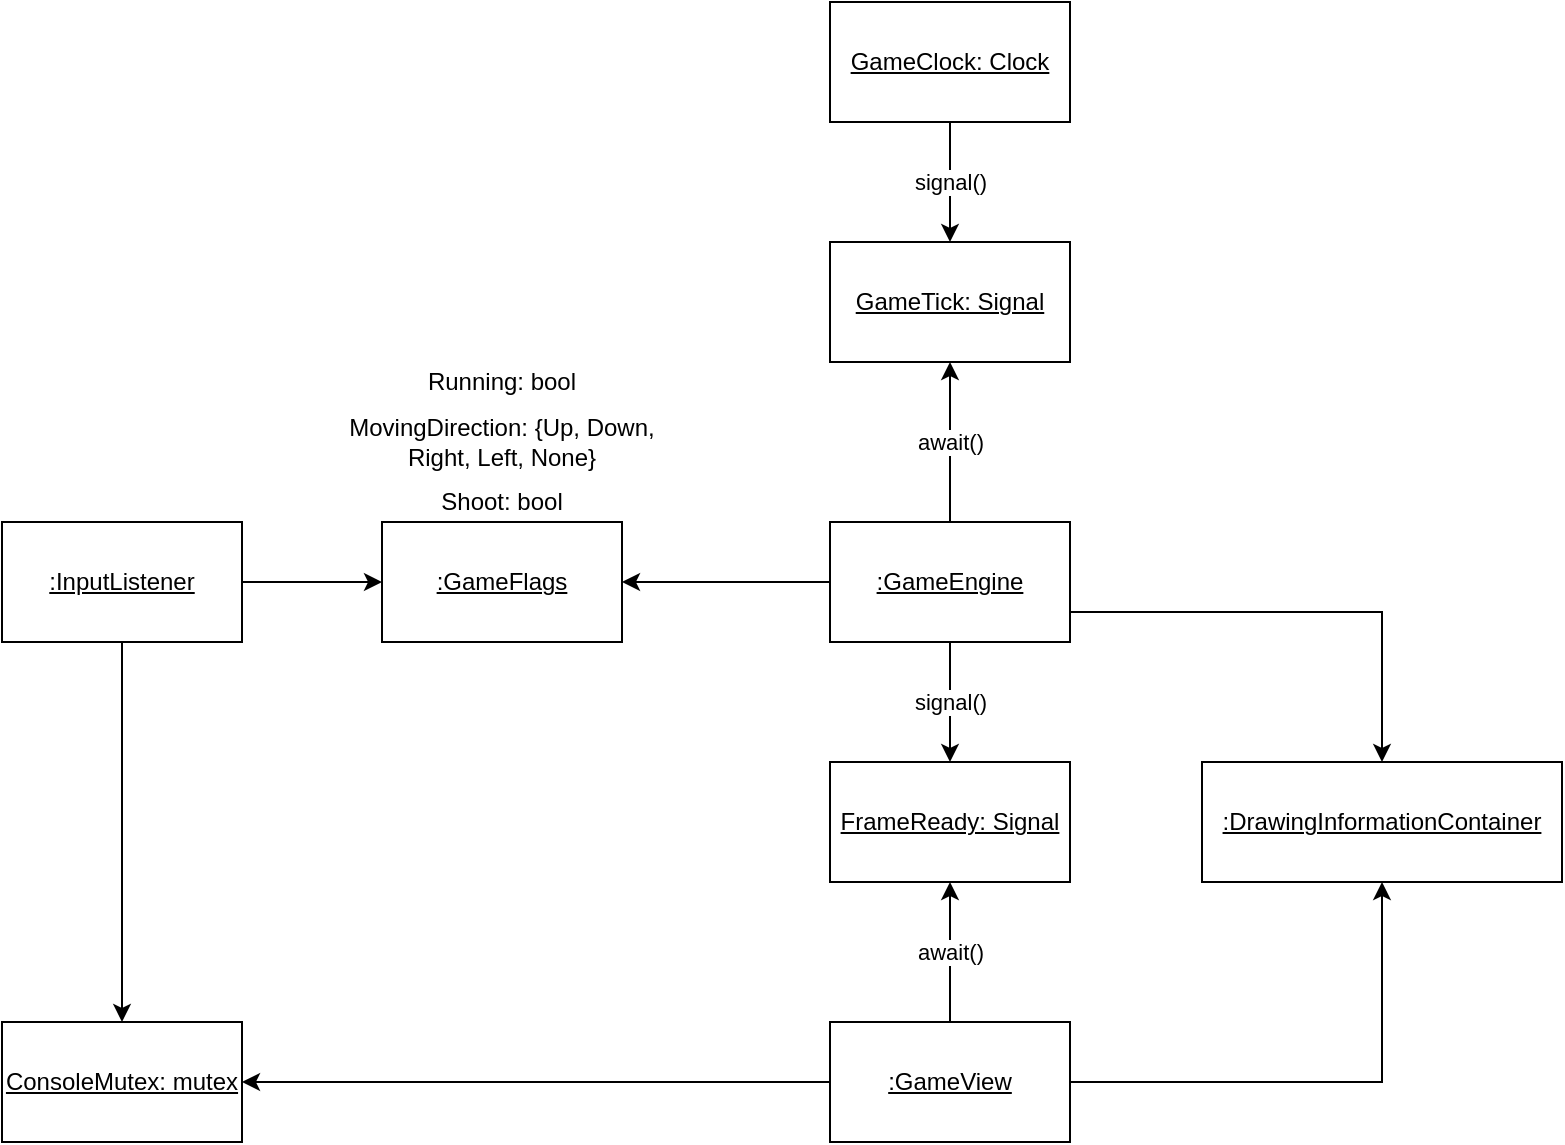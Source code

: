 <mxfile version="15.2.7" type="device"><diagram id="PiY4jH-hWLi42LPD4w1u" name="Seite-1"><mxGraphModel dx="1645" dy="603" grid="1" gridSize="10" guides="1" tooltips="1" connect="1" arrows="1" fold="1" page="1" pageScale="1" pageWidth="827" pageHeight="1169" math="0" shadow="0"><root><mxCell id="0"/><mxCell id="1" parent="0"/><mxCell id="Yzc0UHefG0f3rSpo9Pri-4" value="signal()" style="edgeStyle=orthogonalEdgeStyle;rounded=0;orthogonalLoop=1;jettySize=auto;html=1;entryX=0.5;entryY=0;entryDx=0;entryDy=0;" edge="1" parent="1" source="Yzc0UHefG0f3rSpo9Pri-1" target="Yzc0UHefG0f3rSpo9Pri-2"><mxGeometry relative="1" as="geometry"/></mxCell><mxCell id="Yzc0UHefG0f3rSpo9Pri-1" value="&lt;u&gt;GameClock: Clock&lt;/u&gt;" style="rounded=0;whiteSpace=wrap;html=1;" vertex="1" parent="1"><mxGeometry x="354" y="60" width="120" height="60" as="geometry"/></mxCell><mxCell id="Yzc0UHefG0f3rSpo9Pri-2" value="&lt;u&gt;GameTick: Signal&lt;/u&gt;" style="rounded=0;whiteSpace=wrap;html=1;" vertex="1" parent="1"><mxGeometry x="354" y="180" width="120" height="60" as="geometry"/></mxCell><mxCell id="Yzc0UHefG0f3rSpo9Pri-5" value="await()" style="edgeStyle=orthogonalEdgeStyle;rounded=0;orthogonalLoop=1;jettySize=auto;html=1;exitX=0.5;exitY=0;exitDx=0;exitDy=0;entryX=0.5;entryY=1;entryDx=0;entryDy=0;" edge="1" parent="1" source="Yzc0UHefG0f3rSpo9Pri-3" target="Yzc0UHefG0f3rSpo9Pri-2"><mxGeometry relative="1" as="geometry"/></mxCell><mxCell id="Yzc0UHefG0f3rSpo9Pri-8" value="signal()" style="edgeStyle=orthogonalEdgeStyle;rounded=0;orthogonalLoop=1;jettySize=auto;html=1;exitX=0.5;exitY=1;exitDx=0;exitDy=0;entryX=0.5;entryY=0;entryDx=0;entryDy=0;" edge="1" parent="1" source="Yzc0UHefG0f3rSpo9Pri-3" target="Yzc0UHefG0f3rSpo9Pri-6"><mxGeometry relative="1" as="geometry"/></mxCell><mxCell id="Yzc0UHefG0f3rSpo9Pri-14" style="edgeStyle=orthogonalEdgeStyle;rounded=0;orthogonalLoop=1;jettySize=auto;html=1;exitX=1;exitY=0.75;exitDx=0;exitDy=0;entryX=0.5;entryY=0;entryDx=0;entryDy=0;" edge="1" parent="1" source="Yzc0UHefG0f3rSpo9Pri-3" target="Yzc0UHefG0f3rSpo9Pri-12"><mxGeometry relative="1" as="geometry"/></mxCell><mxCell id="Yzc0UHefG0f3rSpo9Pri-21" style="edgeStyle=orthogonalEdgeStyle;rounded=0;orthogonalLoop=1;jettySize=auto;html=1;entryX=1;entryY=0.5;entryDx=0;entryDy=0;" edge="1" parent="1" source="Yzc0UHefG0f3rSpo9Pri-3" target="Yzc0UHefG0f3rSpo9Pri-15"><mxGeometry relative="1" as="geometry"/></mxCell><mxCell id="Yzc0UHefG0f3rSpo9Pri-3" value="&lt;u&gt;:GameEngine&lt;/u&gt;" style="rounded=0;whiteSpace=wrap;html=1;" vertex="1" parent="1"><mxGeometry x="354" y="320" width="120" height="60" as="geometry"/></mxCell><mxCell id="Yzc0UHefG0f3rSpo9Pri-6" value="&lt;u&gt;FrameReady: Signal&lt;/u&gt;" style="rounded=0;whiteSpace=wrap;html=1;" vertex="1" parent="1"><mxGeometry x="354" y="440" width="120" height="60" as="geometry"/></mxCell><mxCell id="Yzc0UHefG0f3rSpo9Pri-10" value="await()" style="edgeStyle=orthogonalEdgeStyle;rounded=0;orthogonalLoop=1;jettySize=auto;html=1;exitX=0.5;exitY=0;exitDx=0;exitDy=0;entryX=0.5;entryY=1;entryDx=0;entryDy=0;" edge="1" parent="1" source="Yzc0UHefG0f3rSpo9Pri-9" target="Yzc0UHefG0f3rSpo9Pri-6"><mxGeometry relative="1" as="geometry"/></mxCell><mxCell id="Yzc0UHefG0f3rSpo9Pri-13" style="edgeStyle=orthogonalEdgeStyle;rounded=0;orthogonalLoop=1;jettySize=auto;html=1;exitX=1;exitY=0.5;exitDx=0;exitDy=0;entryX=0.5;entryY=1;entryDx=0;entryDy=0;" edge="1" parent="1" source="Yzc0UHefG0f3rSpo9Pri-9" target="Yzc0UHefG0f3rSpo9Pri-12"><mxGeometry relative="1" as="geometry"/></mxCell><mxCell id="Yzc0UHefG0f3rSpo9Pri-25" style="edgeStyle=orthogonalEdgeStyle;rounded=0;orthogonalLoop=1;jettySize=auto;html=1;exitX=0;exitY=0.5;exitDx=0;exitDy=0;entryX=1;entryY=0.5;entryDx=0;entryDy=0;" edge="1" parent="1" source="Yzc0UHefG0f3rSpo9Pri-9" target="Yzc0UHefG0f3rSpo9Pri-23"><mxGeometry relative="1" as="geometry"/></mxCell><mxCell id="Yzc0UHefG0f3rSpo9Pri-9" value="&lt;u&gt;:GameView&lt;/u&gt;" style="rounded=0;whiteSpace=wrap;html=1;" vertex="1" parent="1"><mxGeometry x="354" y="570" width="120" height="60" as="geometry"/></mxCell><mxCell id="Yzc0UHefG0f3rSpo9Pri-12" value="&lt;u&gt;:DrawingInformationContainer&lt;/u&gt;" style="rounded=0;whiteSpace=wrap;html=1;" vertex="1" parent="1"><mxGeometry x="540" y="440" width="180" height="60" as="geometry"/></mxCell><mxCell id="Yzc0UHefG0f3rSpo9Pri-15" value="&lt;u&gt;:GameFlags&lt;/u&gt;" style="rounded=0;whiteSpace=wrap;html=1;" vertex="1" parent="1"><mxGeometry x="130" y="320" width="120" height="60" as="geometry"/></mxCell><mxCell id="Yzc0UHefG0f3rSpo9Pri-17" style="edgeStyle=orthogonalEdgeStyle;rounded=0;orthogonalLoop=1;jettySize=auto;html=1;" edge="1" parent="1" source="Yzc0UHefG0f3rSpo9Pri-16" target="Yzc0UHefG0f3rSpo9Pri-15"><mxGeometry relative="1" as="geometry"/></mxCell><mxCell id="Yzc0UHefG0f3rSpo9Pri-24" style="edgeStyle=orthogonalEdgeStyle;rounded=0;orthogonalLoop=1;jettySize=auto;html=1;exitX=0.5;exitY=1;exitDx=0;exitDy=0;entryX=0.5;entryY=0;entryDx=0;entryDy=0;" edge="1" parent="1" source="Yzc0UHefG0f3rSpo9Pri-16" target="Yzc0UHefG0f3rSpo9Pri-23"><mxGeometry relative="1" as="geometry"/></mxCell><mxCell id="Yzc0UHefG0f3rSpo9Pri-16" value="&lt;u&gt;:InputListener&lt;/u&gt;" style="rounded=0;whiteSpace=wrap;html=1;" vertex="1" parent="1"><mxGeometry x="-60" y="320" width="120" height="60" as="geometry"/></mxCell><mxCell id="Yzc0UHefG0f3rSpo9Pri-18" value="MovingDirection: {Up, Down, Right, Left, None}" style="text;html=1;strokeColor=none;fillColor=none;align=center;verticalAlign=middle;whiteSpace=wrap;rounded=0;" vertex="1" parent="1"><mxGeometry x="110" y="270" width="160" height="20" as="geometry"/></mxCell><mxCell id="Yzc0UHefG0f3rSpo9Pri-20" value="Shoot: bool" style="text;html=1;strokeColor=none;fillColor=none;align=center;verticalAlign=middle;whiteSpace=wrap;rounded=0;" vertex="1" parent="1"><mxGeometry x="130" y="300" width="120" height="20" as="geometry"/></mxCell><mxCell id="Yzc0UHefG0f3rSpo9Pri-22" value="Running: bool" style="text;html=1;strokeColor=none;fillColor=none;align=center;verticalAlign=middle;whiteSpace=wrap;rounded=0;" vertex="1" parent="1"><mxGeometry x="130" y="240" width="120" height="20" as="geometry"/></mxCell><mxCell id="Yzc0UHefG0f3rSpo9Pri-23" value="&lt;u&gt;ConsoleMutex: mutex&lt;/u&gt;" style="rounded=0;whiteSpace=wrap;html=1;" vertex="1" parent="1"><mxGeometry x="-60" y="570" width="120" height="60" as="geometry"/></mxCell></root></mxGraphModel></diagram></mxfile>